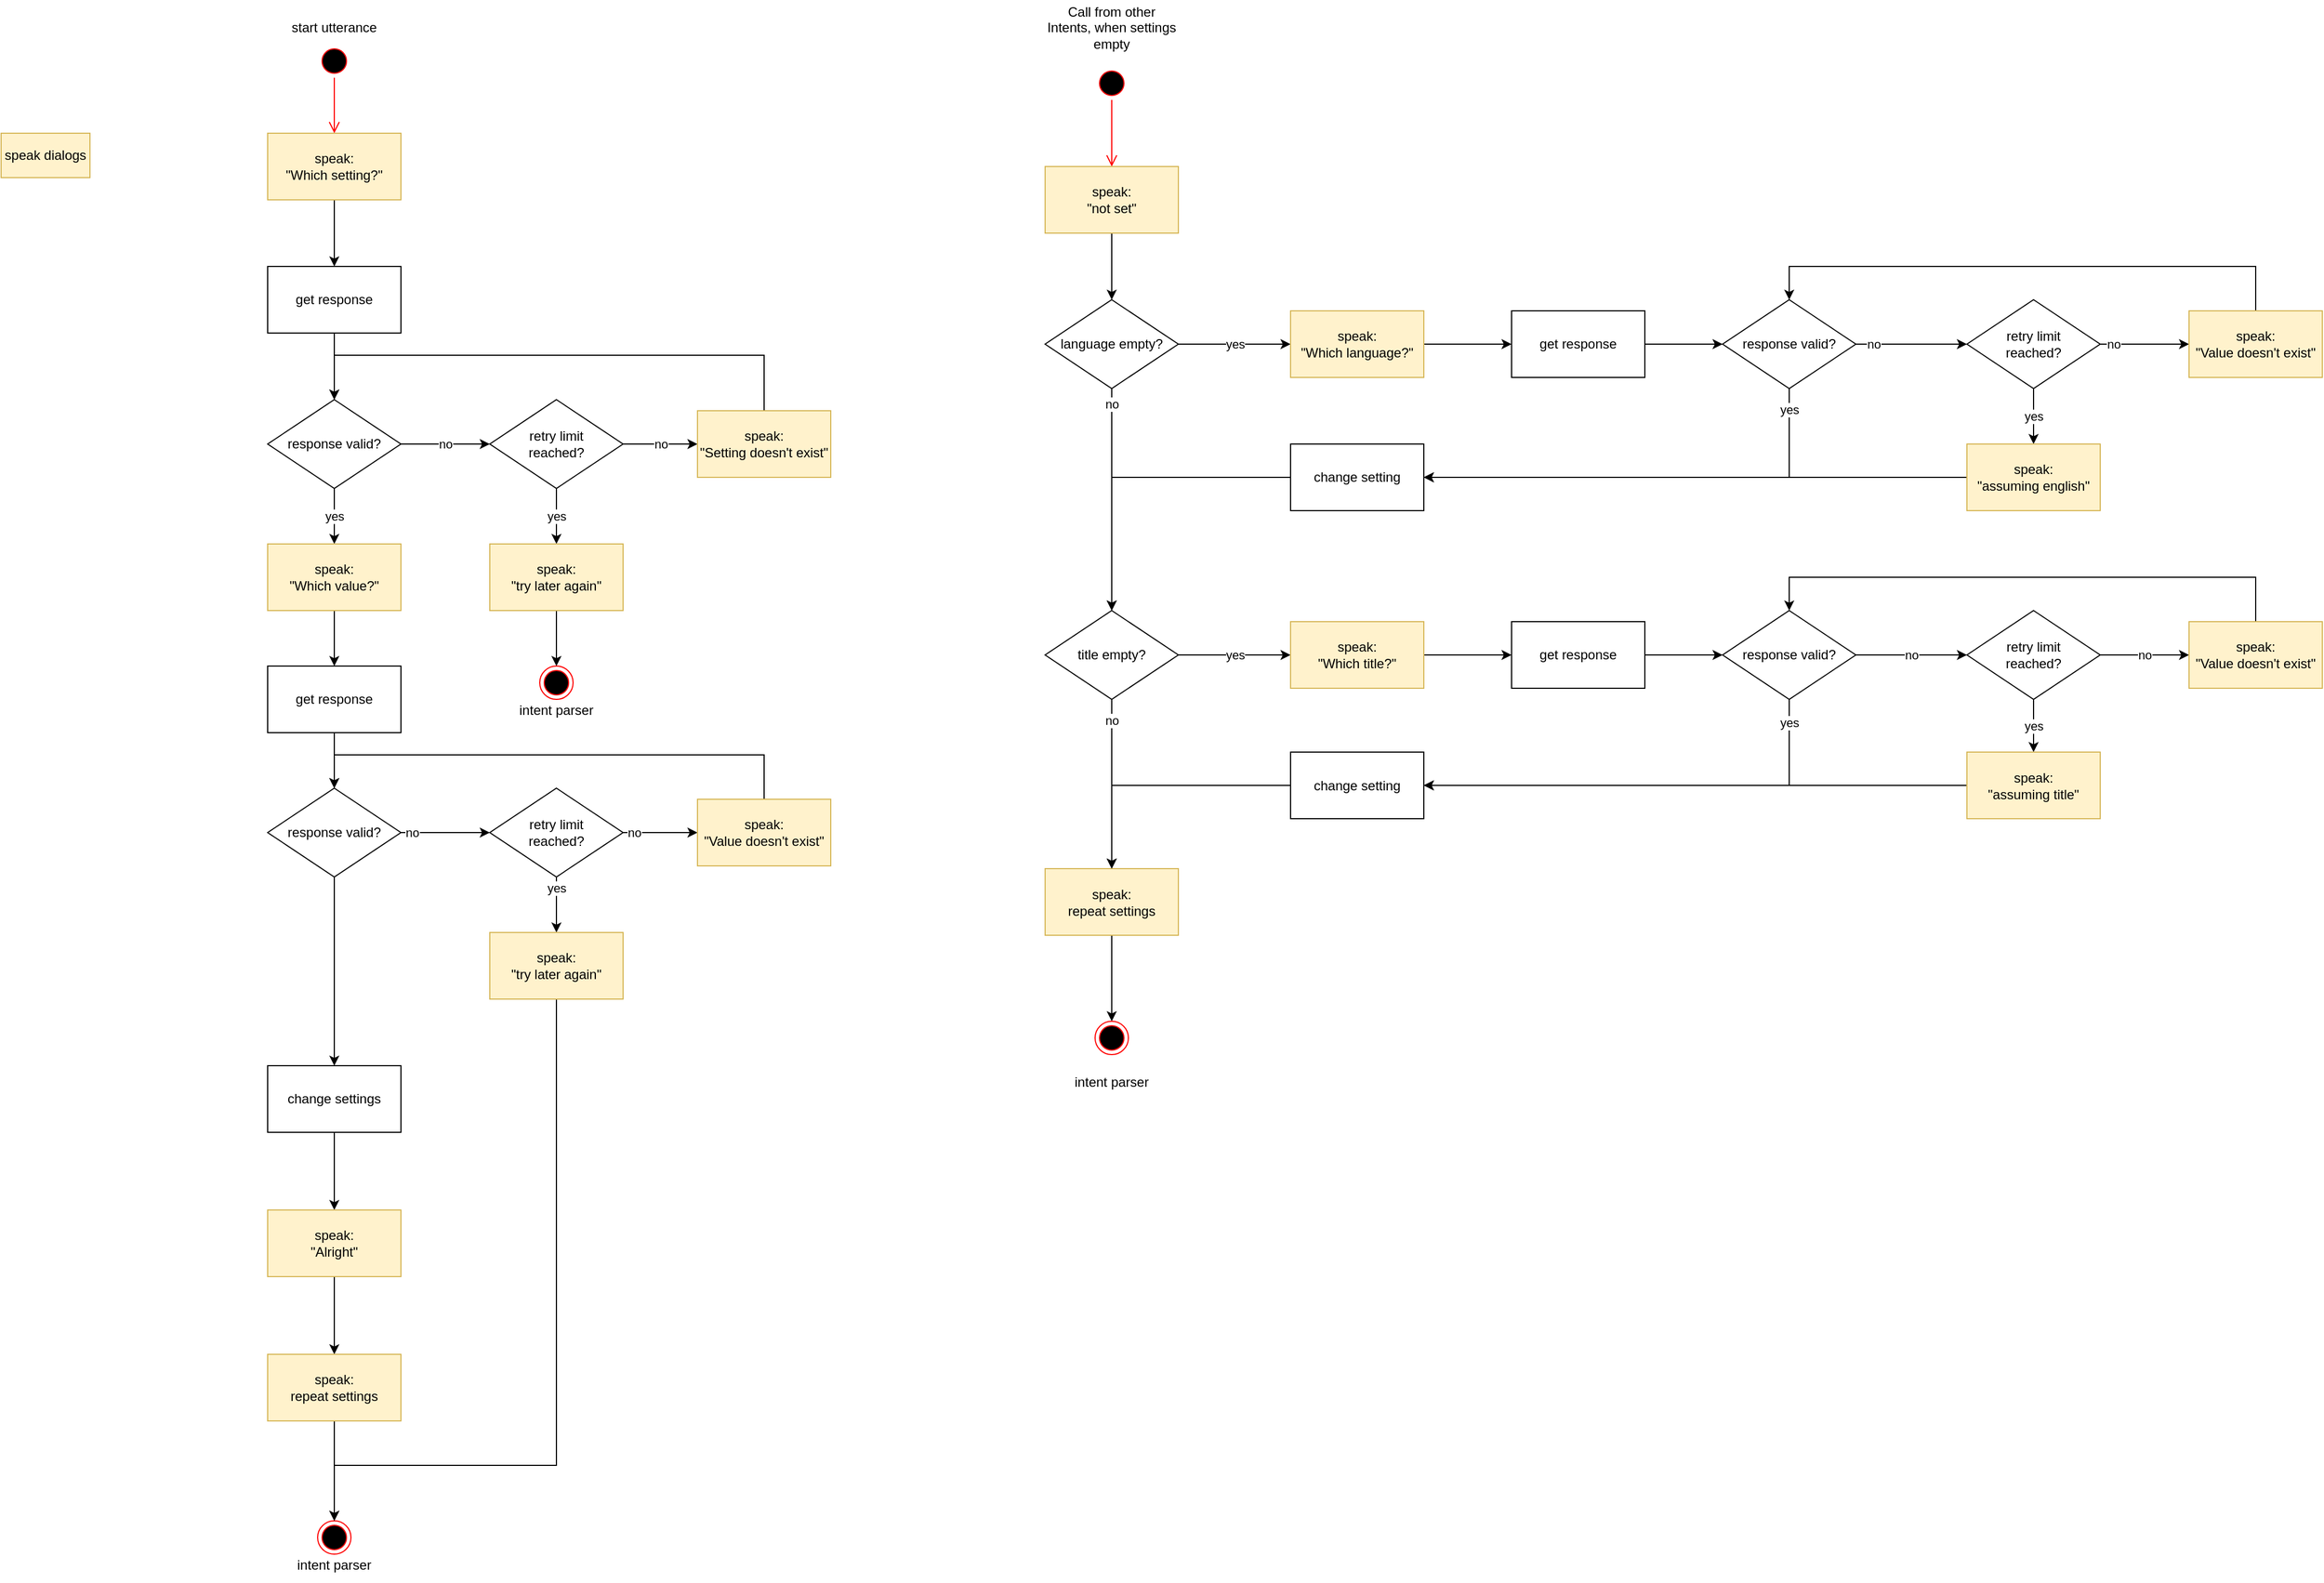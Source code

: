 <mxfile version="15.4.0" type="device"><diagram id="C5RBs43oDa-KdzZeNtuy" name="Page-1"><mxGraphModel dx="1422" dy="1991" grid="1" gridSize="10" guides="1" tooltips="1" connect="1" arrows="1" fold="1" page="1" pageScale="1" pageWidth="827" pageHeight="1169" math="0" shadow="0"><root><mxCell id="WIyWlLk6GJQsqaUBKTNV-0"/><mxCell id="WIyWlLk6GJQsqaUBKTNV-1" parent="WIyWlLk6GJQsqaUBKTNV-0"/><mxCell id="3QQpuneJnvgC7li6lilM-70" value="speak dialogs" style="rounded=0;whiteSpace=wrap;html=1;fillColor=#fff2cc;strokeColor=#d6b656;" parent="WIyWlLk6GJQsqaUBKTNV-1" vertex="1"><mxGeometry x="80" width="80" height="40" as="geometry"/></mxCell><mxCell id="1Pgt1DH3HRJ9_toSjhPw-0" value="" style="ellipse;html=1;shape=startState;fillColor=#000000;strokeColor=#ff0000;" parent="WIyWlLk6GJQsqaUBKTNV-1" vertex="1"><mxGeometry x="365" y="-80" width="30" height="30" as="geometry"/></mxCell><mxCell id="1Pgt1DH3HRJ9_toSjhPw-1" value="" style="edgeStyle=orthogonalEdgeStyle;html=1;verticalAlign=bottom;endArrow=open;endSize=8;strokeColor=#ff0000;rounded=0;entryX=0.5;entryY=0;entryDx=0;entryDy=0;" parent="WIyWlLk6GJQsqaUBKTNV-1" source="1Pgt1DH3HRJ9_toSjhPw-0" target="oGBUWIKl5ij2WDMDeETl-0" edge="1"><mxGeometry relative="1" as="geometry"><mxPoint x="380" as="targetPoint"/></mxGeometry></mxCell><mxCell id="1Pgt1DH3HRJ9_toSjhPw-2" value="start utterance" style="text;html=1;strokeColor=none;fillColor=none;align=center;verticalAlign=middle;whiteSpace=wrap;rounded=0;" parent="WIyWlLk6GJQsqaUBKTNV-1" vertex="1"><mxGeometry x="320" y="-110" width="120" height="30" as="geometry"/></mxCell><mxCell id="1Pgt1DH3HRJ9_toSjhPw-7" value="" style="ellipse;html=1;shape=endState;fillColor=#000000;strokeColor=#ff0000;" parent="WIyWlLk6GJQsqaUBKTNV-1" vertex="1"><mxGeometry x="565" y="480" width="30" height="30" as="geometry"/></mxCell><mxCell id="1Pgt1DH3HRJ9_toSjhPw-8" value="intent parser" style="text;html=1;strokeColor=none;fillColor=none;align=center;verticalAlign=middle;whiteSpace=wrap;rounded=0;" parent="WIyWlLk6GJQsqaUBKTNV-1" vertex="1"><mxGeometry x="520" y="505" width="120" height="30" as="geometry"/></mxCell><mxCell id="oGBUWIKl5ij2WDMDeETl-3" style="edgeStyle=orthogonalEdgeStyle;rounded=0;orthogonalLoop=1;jettySize=auto;html=1;exitX=0.5;exitY=1;exitDx=0;exitDy=0;entryX=0.5;entryY=0;entryDx=0;entryDy=0;startArrow=none;" parent="WIyWlLk6GJQsqaUBKTNV-1" source="kgUWrANQbJ1hd9yN1v8L-0" target="oGBUWIKl5ij2WDMDeETl-2" edge="1"><mxGeometry relative="1" as="geometry"/></mxCell><mxCell id="kgUWrANQbJ1hd9yN1v8L-2" value="" style="edgeStyle=orthogonalEdgeStyle;rounded=0;orthogonalLoop=1;jettySize=auto;html=1;" edge="1" parent="WIyWlLk6GJQsqaUBKTNV-1" source="oGBUWIKl5ij2WDMDeETl-0" target="kgUWrANQbJ1hd9yN1v8L-0"><mxGeometry relative="1" as="geometry"/></mxCell><mxCell id="oGBUWIKl5ij2WDMDeETl-0" value="speak:&lt;br&gt;&quot;Which setting?&quot;" style="rounded=0;whiteSpace=wrap;html=1;fillColor=#fff2cc;strokeColor=#d6b656;" parent="WIyWlLk6GJQsqaUBKTNV-1" vertex="1"><mxGeometry x="320" width="120" height="60" as="geometry"/></mxCell><mxCell id="oGBUWIKl5ij2WDMDeETl-5" value="no" style="edgeStyle=orthogonalEdgeStyle;rounded=0;orthogonalLoop=1;jettySize=auto;html=1;exitX=1;exitY=0.5;exitDx=0;exitDy=0;entryX=0;entryY=0.5;entryDx=0;entryDy=0;" parent="WIyWlLk6GJQsqaUBKTNV-1" source="oGBUWIKl5ij2WDMDeETl-2" target="oGBUWIKl5ij2WDMDeETl-4" edge="1"><mxGeometry relative="1" as="geometry"/></mxCell><mxCell id="oGBUWIKl5ij2WDMDeETl-14" value="yes" style="edgeStyle=orthogonalEdgeStyle;rounded=0;orthogonalLoop=1;jettySize=auto;html=1;" parent="WIyWlLk6GJQsqaUBKTNV-1" source="oGBUWIKl5ij2WDMDeETl-2" target="oGBUWIKl5ij2WDMDeETl-13" edge="1"><mxGeometry relative="1" as="geometry"/></mxCell><mxCell id="oGBUWIKl5ij2WDMDeETl-2" value="response valid?" style="rhombus;whiteSpace=wrap;html=1;" parent="WIyWlLk6GJQsqaUBKTNV-1" vertex="1"><mxGeometry x="320" y="240" width="120" height="80" as="geometry"/></mxCell><mxCell id="oGBUWIKl5ij2WDMDeETl-7" value="no" style="edgeStyle=orthogonalEdgeStyle;rounded=0;orthogonalLoop=1;jettySize=auto;html=1;" parent="WIyWlLk6GJQsqaUBKTNV-1" source="oGBUWIKl5ij2WDMDeETl-4" target="oGBUWIKl5ij2WDMDeETl-6" edge="1"><mxGeometry relative="1" as="geometry"/></mxCell><mxCell id="oGBUWIKl5ij2WDMDeETl-10" value="yes" style="edgeStyle=orthogonalEdgeStyle;rounded=0;orthogonalLoop=1;jettySize=auto;html=1;" parent="WIyWlLk6GJQsqaUBKTNV-1" source="oGBUWIKl5ij2WDMDeETl-4" target="oGBUWIKl5ij2WDMDeETl-9" edge="1"><mxGeometry relative="1" as="geometry"/></mxCell><mxCell id="oGBUWIKl5ij2WDMDeETl-4" value="retry limit &lt;br&gt;reached?" style="rhombus;whiteSpace=wrap;html=1;" parent="WIyWlLk6GJQsqaUBKTNV-1" vertex="1"><mxGeometry x="520" y="240" width="120" height="80" as="geometry"/></mxCell><mxCell id="oGBUWIKl5ij2WDMDeETl-8" style="edgeStyle=orthogonalEdgeStyle;rounded=0;orthogonalLoop=1;jettySize=auto;html=1;exitX=0.5;exitY=0;exitDx=0;exitDy=0;entryX=0.5;entryY=0;entryDx=0;entryDy=0;" parent="WIyWlLk6GJQsqaUBKTNV-1" source="oGBUWIKl5ij2WDMDeETl-6" target="oGBUWIKl5ij2WDMDeETl-2" edge="1"><mxGeometry relative="1" as="geometry"><Array as="points"><mxPoint x="767" y="200"/><mxPoint x="380" y="200"/></Array></mxGeometry></mxCell><mxCell id="oGBUWIKl5ij2WDMDeETl-6" value="speak:&lt;br&gt;&quot;Setting doesn't exist&quot;" style="rounded=0;whiteSpace=wrap;html=1;fillColor=#fff2cc;strokeColor=#d6b656;" parent="WIyWlLk6GJQsqaUBKTNV-1" vertex="1"><mxGeometry x="707" y="250" width="120" height="60" as="geometry"/></mxCell><mxCell id="oGBUWIKl5ij2WDMDeETl-12" style="edgeStyle=orthogonalEdgeStyle;rounded=0;orthogonalLoop=1;jettySize=auto;html=1;exitX=0.5;exitY=1;exitDx=0;exitDy=0;entryX=0.5;entryY=0;entryDx=0;entryDy=0;" parent="WIyWlLk6GJQsqaUBKTNV-1" source="oGBUWIKl5ij2WDMDeETl-9" target="1Pgt1DH3HRJ9_toSjhPw-7" edge="1"><mxGeometry relative="1" as="geometry"><mxPoint x="498" y="495" as="sourcePoint"/></mxGeometry></mxCell><mxCell id="oGBUWIKl5ij2WDMDeETl-9" value="speak:&lt;br&gt;&quot;try later again&quot;" style="rounded=0;whiteSpace=wrap;html=1;fillColor=#fff2cc;strokeColor=#d6b656;" parent="WIyWlLk6GJQsqaUBKTNV-1" vertex="1"><mxGeometry x="520" y="370" width="120" height="60" as="geometry"/></mxCell><mxCell id="kgUWrANQbJ1hd9yN1v8L-4" value="" style="edgeStyle=orthogonalEdgeStyle;rounded=0;orthogonalLoop=1;jettySize=auto;html=1;" edge="1" parent="WIyWlLk6GJQsqaUBKTNV-1" source="oGBUWIKl5ij2WDMDeETl-13" target="kgUWrANQbJ1hd9yN1v8L-3"><mxGeometry relative="1" as="geometry"/></mxCell><mxCell id="oGBUWIKl5ij2WDMDeETl-13" value="speak:&lt;br&gt;&quot;Which value?&quot;" style="rounded=0;whiteSpace=wrap;html=1;fillColor=#fff2cc;strokeColor=#d6b656;" parent="WIyWlLk6GJQsqaUBKTNV-1" vertex="1"><mxGeometry x="320" y="370" width="120" height="60" as="geometry"/></mxCell><mxCell id="oGBUWIKl5ij2WDMDeETl-25" value="no" style="edgeStyle=orthogonalEdgeStyle;rounded=0;orthogonalLoop=1;jettySize=auto;html=1;" parent="WIyWlLk6GJQsqaUBKTNV-1" source="oGBUWIKl5ij2WDMDeETl-15" target="oGBUWIKl5ij2WDMDeETl-21" edge="1"><mxGeometry x="-0.75" relative="1" as="geometry"><mxPoint as="offset"/></mxGeometry></mxCell><mxCell id="oGBUWIKl5ij2WDMDeETl-28" style="edgeStyle=orthogonalEdgeStyle;rounded=0;orthogonalLoop=1;jettySize=auto;html=1;exitX=0.5;exitY=1;exitDx=0;exitDy=0;entryX=0.5;entryY=0;entryDx=0;entryDy=0;" parent="WIyWlLk6GJQsqaUBKTNV-1" source="oGBUWIKl5ij2WDMDeETl-15" target="oGBUWIKl5ij2WDMDeETl-27" edge="1"><mxGeometry relative="1" as="geometry"/></mxCell><mxCell id="oGBUWIKl5ij2WDMDeETl-15" value="response valid?" style="rhombus;whiteSpace=wrap;html=1;" parent="WIyWlLk6GJQsqaUBKTNV-1" vertex="1"><mxGeometry x="320" y="590" width="120" height="80" as="geometry"/></mxCell><mxCell id="oGBUWIKl5ij2WDMDeETl-17" value="" style="ellipse;html=1;shape=endState;fillColor=#000000;strokeColor=#ff0000;" parent="WIyWlLk6GJQsqaUBKTNV-1" vertex="1"><mxGeometry x="365" y="1250" width="30" height="30" as="geometry"/></mxCell><mxCell id="oGBUWIKl5ij2WDMDeETl-18" value="intent parser" style="text;html=1;strokeColor=none;fillColor=none;align=center;verticalAlign=middle;whiteSpace=wrap;rounded=0;" parent="WIyWlLk6GJQsqaUBKTNV-1" vertex="1"><mxGeometry x="320" y="1275" width="120" height="30" as="geometry"/></mxCell><mxCell id="oGBUWIKl5ij2WDMDeETl-19" value="no" style="edgeStyle=orthogonalEdgeStyle;rounded=0;orthogonalLoop=1;jettySize=auto;html=1;" parent="WIyWlLk6GJQsqaUBKTNV-1" source="oGBUWIKl5ij2WDMDeETl-21" target="oGBUWIKl5ij2WDMDeETl-22" edge="1"><mxGeometry x="-0.702" relative="1" as="geometry"><mxPoint as="offset"/></mxGeometry></mxCell><mxCell id="oGBUWIKl5ij2WDMDeETl-20" value="yes" style="edgeStyle=orthogonalEdgeStyle;rounded=0;orthogonalLoop=1;jettySize=auto;html=1;" parent="WIyWlLk6GJQsqaUBKTNV-1" source="oGBUWIKl5ij2WDMDeETl-21" target="oGBUWIKl5ij2WDMDeETl-24" edge="1"><mxGeometry x="-0.6" relative="1" as="geometry"><mxPoint as="offset"/></mxGeometry></mxCell><mxCell id="oGBUWIKl5ij2WDMDeETl-21" value="retry limit &lt;br&gt;reached?" style="rhombus;whiteSpace=wrap;html=1;" parent="WIyWlLk6GJQsqaUBKTNV-1" vertex="1"><mxGeometry x="520" y="590" width="120" height="80" as="geometry"/></mxCell><mxCell id="oGBUWIKl5ij2WDMDeETl-26" style="edgeStyle=orthogonalEdgeStyle;rounded=0;orthogonalLoop=1;jettySize=auto;html=1;exitX=0.5;exitY=0;exitDx=0;exitDy=0;entryX=0.5;entryY=0;entryDx=0;entryDy=0;" parent="WIyWlLk6GJQsqaUBKTNV-1" source="oGBUWIKl5ij2WDMDeETl-22" target="oGBUWIKl5ij2WDMDeETl-15" edge="1"><mxGeometry relative="1" as="geometry"><Array as="points"><mxPoint x="767" y="560"/><mxPoint x="380" y="560"/></Array></mxGeometry></mxCell><mxCell id="oGBUWIKl5ij2WDMDeETl-22" value="speak:&lt;br&gt;&quot;Value doesn't exist&quot;" style="rounded=0;whiteSpace=wrap;html=1;fillColor=#fff2cc;strokeColor=#d6b656;" parent="WIyWlLk6GJQsqaUBKTNV-1" vertex="1"><mxGeometry x="707" y="600" width="120" height="60" as="geometry"/></mxCell><mxCell id="oGBUWIKl5ij2WDMDeETl-23" style="edgeStyle=orthogonalEdgeStyle;rounded=0;orthogonalLoop=1;jettySize=auto;html=1;exitX=0.5;exitY=1;exitDx=0;exitDy=0;entryX=0.5;entryY=0;entryDx=0;entryDy=0;" parent="WIyWlLk6GJQsqaUBKTNV-1" source="oGBUWIKl5ij2WDMDeETl-24" target="oGBUWIKl5ij2WDMDeETl-17" edge="1"><mxGeometry relative="1" as="geometry"><Array as="points"><mxPoint x="580" y="1200"/><mxPoint x="380" y="1200"/></Array></mxGeometry></mxCell><mxCell id="oGBUWIKl5ij2WDMDeETl-24" value="speak:&lt;br&gt;&quot;try later again&quot;" style="rounded=0;whiteSpace=wrap;html=1;fillColor=#fff2cc;strokeColor=#d6b656;" parent="WIyWlLk6GJQsqaUBKTNV-1" vertex="1"><mxGeometry x="520" y="720" width="120" height="60" as="geometry"/></mxCell><mxCell id="oGBUWIKl5ij2WDMDeETl-31" value="" style="edgeStyle=orthogonalEdgeStyle;rounded=0;orthogonalLoop=1;jettySize=auto;html=1;" parent="WIyWlLk6GJQsqaUBKTNV-1" source="oGBUWIKl5ij2WDMDeETl-27" target="oGBUWIKl5ij2WDMDeETl-29" edge="1"><mxGeometry relative="1" as="geometry"/></mxCell><mxCell id="oGBUWIKl5ij2WDMDeETl-27" value="change settings" style="rounded=0;whiteSpace=wrap;html=1;" parent="WIyWlLk6GJQsqaUBKTNV-1" vertex="1"><mxGeometry x="320" y="840" width="120" height="60" as="geometry"/></mxCell><mxCell id="oGBUWIKl5ij2WDMDeETl-33" style="edgeStyle=orthogonalEdgeStyle;rounded=0;orthogonalLoop=1;jettySize=auto;html=1;exitX=0.5;exitY=1;exitDx=0;exitDy=0;entryX=0.5;entryY=0;entryDx=0;entryDy=0;" parent="WIyWlLk6GJQsqaUBKTNV-1" source="oGBUWIKl5ij2WDMDeETl-29" target="oGBUWIKl5ij2WDMDeETl-32" edge="1"><mxGeometry relative="1" as="geometry"/></mxCell><mxCell id="oGBUWIKl5ij2WDMDeETl-29" value="speak:&lt;br&gt;&quot;Alright&quot;" style="rounded=0;whiteSpace=wrap;html=1;fillColor=#fff2cc;strokeColor=#d6b656;" parent="WIyWlLk6GJQsqaUBKTNV-1" vertex="1"><mxGeometry x="320" y="970" width="120" height="60" as="geometry"/></mxCell><mxCell id="Q89RNK5-f91nbeF9rVxa-5" style="edgeStyle=orthogonalEdgeStyle;rounded=0;orthogonalLoop=1;jettySize=auto;html=1;exitX=0.5;exitY=1;exitDx=0;exitDy=0;" parent="WIyWlLk6GJQsqaUBKTNV-1" source="oGBUWIKl5ij2WDMDeETl-32" edge="1"><mxGeometry relative="1" as="geometry"><mxPoint x="380" y="1250" as="targetPoint"/></mxGeometry></mxCell><mxCell id="oGBUWIKl5ij2WDMDeETl-32" value="speak:&lt;br&gt;repeat settings" style="rounded=0;whiteSpace=wrap;html=1;fillColor=#fff2cc;strokeColor=#d6b656;" parent="WIyWlLk6GJQsqaUBKTNV-1" vertex="1"><mxGeometry x="320" y="1100" width="120" height="60" as="geometry"/></mxCell><mxCell id="oGBUWIKl5ij2WDMDeETl-38" value="" style="ellipse;html=1;shape=startState;fillColor=#000000;strokeColor=#ff0000;" parent="WIyWlLk6GJQsqaUBKTNV-1" vertex="1"><mxGeometry x="1065" y="-60" width="30" height="30" as="geometry"/></mxCell><mxCell id="oGBUWIKl5ij2WDMDeETl-39" value="" style="edgeStyle=orthogonalEdgeStyle;html=1;verticalAlign=bottom;endArrow=open;endSize=8;strokeColor=#ff0000;rounded=0;" parent="WIyWlLk6GJQsqaUBKTNV-1" source="oGBUWIKl5ij2WDMDeETl-38" edge="1"><mxGeometry relative="1" as="geometry"><mxPoint x="1080" y="30" as="targetPoint"/></mxGeometry></mxCell><mxCell id="oGBUWIKl5ij2WDMDeETl-42" value="" style="edgeStyle=orthogonalEdgeStyle;rounded=0;orthogonalLoop=1;jettySize=auto;html=1;" parent="WIyWlLk6GJQsqaUBKTNV-1" source="oGBUWIKl5ij2WDMDeETl-40" target="oGBUWIKl5ij2WDMDeETl-41" edge="1"><mxGeometry relative="1" as="geometry"/></mxCell><mxCell id="oGBUWIKl5ij2WDMDeETl-40" value="speak:&lt;br&gt;&quot;not set&quot;" style="rounded=0;whiteSpace=wrap;html=1;fillColor=#fff2cc;strokeColor=#d6b656;" parent="WIyWlLk6GJQsqaUBKTNV-1" vertex="1"><mxGeometry x="1020" y="30" width="120" height="60" as="geometry"/></mxCell><mxCell id="oGBUWIKl5ij2WDMDeETl-44" value="no" style="edgeStyle=orthogonalEdgeStyle;rounded=0;orthogonalLoop=1;jettySize=auto;html=1;" parent="WIyWlLk6GJQsqaUBKTNV-1" source="oGBUWIKl5ij2WDMDeETl-41" target="oGBUWIKl5ij2WDMDeETl-43" edge="1"><mxGeometry x="-0.867" relative="1" as="geometry"><mxPoint as="offset"/></mxGeometry></mxCell><mxCell id="oGBUWIKl5ij2WDMDeETl-46" value="yes" style="edgeStyle=orthogonalEdgeStyle;rounded=0;orthogonalLoop=1;jettySize=auto;html=1;" parent="WIyWlLk6GJQsqaUBKTNV-1" source="oGBUWIKl5ij2WDMDeETl-41" target="oGBUWIKl5ij2WDMDeETl-45" edge="1"><mxGeometry relative="1" as="geometry"/></mxCell><mxCell id="oGBUWIKl5ij2WDMDeETl-41" value="language empty?" style="rhombus;whiteSpace=wrap;html=1;" parent="WIyWlLk6GJQsqaUBKTNV-1" vertex="1"><mxGeometry x="1020" y="150" width="120" height="80" as="geometry"/></mxCell><mxCell id="oGBUWIKl5ij2WDMDeETl-70" value="yes" style="edgeStyle=orthogonalEdgeStyle;rounded=0;orthogonalLoop=1;jettySize=auto;html=1;" parent="WIyWlLk6GJQsqaUBKTNV-1" source="oGBUWIKl5ij2WDMDeETl-43" target="oGBUWIKl5ij2WDMDeETl-61" edge="1"><mxGeometry relative="1" as="geometry"/></mxCell><mxCell id="oGBUWIKl5ij2WDMDeETl-72" value="no" style="edgeStyle=orthogonalEdgeStyle;rounded=0;orthogonalLoop=1;jettySize=auto;html=1;exitX=0.5;exitY=1;exitDx=0;exitDy=0;entryX=0.5;entryY=0;entryDx=0;entryDy=0;" parent="WIyWlLk6GJQsqaUBKTNV-1" source="oGBUWIKl5ij2WDMDeETl-43" target="oGBUWIKl5ij2WDMDeETl-71" edge="1"><mxGeometry x="-0.767" relative="1" as="geometry"><mxPoint y="1" as="offset"/></mxGeometry></mxCell><mxCell id="oGBUWIKl5ij2WDMDeETl-43" value="title empty?" style="rhombus;whiteSpace=wrap;html=1;" parent="WIyWlLk6GJQsqaUBKTNV-1" vertex="1"><mxGeometry x="1020" y="430" width="120" height="80" as="geometry"/></mxCell><mxCell id="kgUWrANQbJ1hd9yN1v8L-10" value="" style="edgeStyle=orthogonalEdgeStyle;rounded=0;orthogonalLoop=1;jettySize=auto;html=1;" edge="1" parent="WIyWlLk6GJQsqaUBKTNV-1" source="oGBUWIKl5ij2WDMDeETl-45" target="kgUWrANQbJ1hd9yN1v8L-6"><mxGeometry relative="1" as="geometry"/></mxCell><mxCell id="oGBUWIKl5ij2WDMDeETl-45" value="speak:&lt;br&gt;&quot;Which language?&quot;" style="rounded=0;whiteSpace=wrap;html=1;fillColor=#fff2cc;strokeColor=#d6b656;" parent="WIyWlLk6GJQsqaUBKTNV-1" vertex="1"><mxGeometry x="1241" y="160" width="120" height="60" as="geometry"/></mxCell><mxCell id="oGBUWIKl5ij2WDMDeETl-47" value="no" style="edgeStyle=orthogonalEdgeStyle;rounded=0;orthogonalLoop=1;jettySize=auto;html=1;" parent="WIyWlLk6GJQsqaUBKTNV-1" source="oGBUWIKl5ij2WDMDeETl-49" target="oGBUWIKl5ij2WDMDeETl-54" edge="1"><mxGeometry x="-0.684" relative="1" as="geometry"><mxPoint as="offset"/></mxGeometry></mxCell><mxCell id="oGBUWIKl5ij2WDMDeETl-48" value="yes" style="edgeStyle=orthogonalEdgeStyle;rounded=0;orthogonalLoop=1;jettySize=auto;html=1;exitX=0.5;exitY=1;exitDx=0;exitDy=0;entryX=1;entryY=0.5;entryDx=0;entryDy=0;" parent="WIyWlLk6GJQsqaUBKTNV-1" source="oGBUWIKl5ij2WDMDeETl-49" target="oGBUWIKl5ij2WDMDeETl-73" edge="1"><mxGeometry x="-0.91" relative="1" as="geometry"><mxPoint x="1485" y="390" as="targetPoint"/><mxPoint as="offset"/></mxGeometry></mxCell><mxCell id="oGBUWIKl5ij2WDMDeETl-49" value="response valid?" style="rhombus;whiteSpace=wrap;html=1;" parent="WIyWlLk6GJQsqaUBKTNV-1" vertex="1"><mxGeometry x="1630" y="150" width="120" height="80" as="geometry"/></mxCell><mxCell id="oGBUWIKl5ij2WDMDeETl-52" value="no" style="edgeStyle=orthogonalEdgeStyle;rounded=0;orthogonalLoop=1;jettySize=auto;html=1;" parent="WIyWlLk6GJQsqaUBKTNV-1" source="oGBUWIKl5ij2WDMDeETl-54" target="oGBUWIKl5ij2WDMDeETl-56" edge="1"><mxGeometry x="-0.702" relative="1" as="geometry"><mxPoint as="offset"/></mxGeometry></mxCell><mxCell id="oGBUWIKl5ij2WDMDeETl-53" value="yes" style="edgeStyle=orthogonalEdgeStyle;rounded=0;orthogonalLoop=1;jettySize=auto;html=1;" parent="WIyWlLk6GJQsqaUBKTNV-1" source="oGBUWIKl5ij2WDMDeETl-54" target="oGBUWIKl5ij2WDMDeETl-58" edge="1"><mxGeometry relative="1" as="geometry"/></mxCell><mxCell id="oGBUWIKl5ij2WDMDeETl-54" value="retry limit &lt;br&gt;reached?" style="rhombus;whiteSpace=wrap;html=1;" parent="WIyWlLk6GJQsqaUBKTNV-1" vertex="1"><mxGeometry x="1850" y="150" width="120" height="80" as="geometry"/></mxCell><mxCell id="oGBUWIKl5ij2WDMDeETl-55" style="edgeStyle=orthogonalEdgeStyle;rounded=0;orthogonalLoop=1;jettySize=auto;html=1;exitX=0.5;exitY=0;exitDx=0;exitDy=0;entryX=0.5;entryY=0;entryDx=0;entryDy=0;" parent="WIyWlLk6GJQsqaUBKTNV-1" source="oGBUWIKl5ij2WDMDeETl-56" target="oGBUWIKl5ij2WDMDeETl-49" edge="1"><mxGeometry relative="1" as="geometry"><Array as="points"><mxPoint x="2082" y="120"/><mxPoint x="1695" y="120"/></Array></mxGeometry></mxCell><mxCell id="oGBUWIKl5ij2WDMDeETl-56" value="speak:&lt;br&gt;&quot;Value doesn't exist&quot;" style="rounded=0;whiteSpace=wrap;html=1;fillColor=#fff2cc;strokeColor=#d6b656;" parent="WIyWlLk6GJQsqaUBKTNV-1" vertex="1"><mxGeometry x="2050" y="160" width="120" height="60" as="geometry"/></mxCell><mxCell id="Q89RNK5-f91nbeF9rVxa-1" style="edgeStyle=orthogonalEdgeStyle;rounded=0;orthogonalLoop=1;jettySize=auto;html=1;exitX=0;exitY=0.5;exitDx=0;exitDy=0;entryX=1;entryY=0.5;entryDx=0;entryDy=0;" parent="WIyWlLk6GJQsqaUBKTNV-1" source="oGBUWIKl5ij2WDMDeETl-58" target="oGBUWIKl5ij2WDMDeETl-73" edge="1"><mxGeometry relative="1" as="geometry"/></mxCell><mxCell id="oGBUWIKl5ij2WDMDeETl-58" value="speak:&lt;br&gt;&quot;assuming english&quot;" style="rounded=0;whiteSpace=wrap;html=1;fillColor=#fff2cc;strokeColor=#d6b656;" parent="WIyWlLk6GJQsqaUBKTNV-1" vertex="1"><mxGeometry x="1850" y="280" width="120" height="60" as="geometry"/></mxCell><mxCell id="kgUWrANQbJ1hd9yN1v8L-8" value="" style="edgeStyle=orthogonalEdgeStyle;rounded=0;orthogonalLoop=1;jettySize=auto;html=1;" edge="1" parent="WIyWlLk6GJQsqaUBKTNV-1" source="oGBUWIKl5ij2WDMDeETl-61" target="kgUWrANQbJ1hd9yN1v8L-7"><mxGeometry relative="1" as="geometry"/></mxCell><mxCell id="oGBUWIKl5ij2WDMDeETl-61" value="speak:&lt;br&gt;&quot;Which title?&quot;" style="rounded=0;whiteSpace=wrap;html=1;fillColor=#fff2cc;strokeColor=#d6b656;" parent="WIyWlLk6GJQsqaUBKTNV-1" vertex="1"><mxGeometry x="1241" y="440" width="120" height="60" as="geometry"/></mxCell><mxCell id="oGBUWIKl5ij2WDMDeETl-62" value="no" style="edgeStyle=orthogonalEdgeStyle;rounded=0;orthogonalLoop=1;jettySize=auto;html=1;" parent="WIyWlLk6GJQsqaUBKTNV-1" source="oGBUWIKl5ij2WDMDeETl-63" target="oGBUWIKl5ij2WDMDeETl-66" edge="1"><mxGeometry relative="1" as="geometry"/></mxCell><mxCell id="oGBUWIKl5ij2WDMDeETl-76" value="yes" style="edgeStyle=orthogonalEdgeStyle;rounded=0;orthogonalLoop=1;jettySize=auto;html=1;exitX=0.5;exitY=1;exitDx=0;exitDy=0;entryX=1;entryY=0.5;entryDx=0;entryDy=0;" parent="WIyWlLk6GJQsqaUBKTNV-1" source="oGBUWIKl5ij2WDMDeETl-63" target="oGBUWIKl5ij2WDMDeETl-75" edge="1"><mxGeometry x="-0.899" relative="1" as="geometry"><mxPoint as="offset"/></mxGeometry></mxCell><mxCell id="oGBUWIKl5ij2WDMDeETl-63" value="response valid?" style="rhombus;whiteSpace=wrap;html=1;" parent="WIyWlLk6GJQsqaUBKTNV-1" vertex="1"><mxGeometry x="1630" y="430" width="120" height="80" as="geometry"/></mxCell><mxCell id="oGBUWIKl5ij2WDMDeETl-64" value="no" style="edgeStyle=orthogonalEdgeStyle;rounded=0;orthogonalLoop=1;jettySize=auto;html=1;" parent="WIyWlLk6GJQsqaUBKTNV-1" source="oGBUWIKl5ij2WDMDeETl-66" target="oGBUWIKl5ij2WDMDeETl-68" edge="1"><mxGeometry relative="1" as="geometry"/></mxCell><mxCell id="oGBUWIKl5ij2WDMDeETl-65" value="yes" style="edgeStyle=orthogonalEdgeStyle;rounded=0;orthogonalLoop=1;jettySize=auto;html=1;" parent="WIyWlLk6GJQsqaUBKTNV-1" source="oGBUWIKl5ij2WDMDeETl-66" target="oGBUWIKl5ij2WDMDeETl-69" edge="1"><mxGeometry relative="1" as="geometry"/></mxCell><mxCell id="oGBUWIKl5ij2WDMDeETl-66" value="retry limit &lt;br&gt;reached?" style="rhombus;whiteSpace=wrap;html=1;" parent="WIyWlLk6GJQsqaUBKTNV-1" vertex="1"><mxGeometry x="1850" y="430" width="120" height="80" as="geometry"/></mxCell><mxCell id="oGBUWIKl5ij2WDMDeETl-67" style="edgeStyle=orthogonalEdgeStyle;rounded=0;orthogonalLoop=1;jettySize=auto;html=1;exitX=0.5;exitY=0;exitDx=0;exitDy=0;entryX=0.5;entryY=0;entryDx=0;entryDy=0;" parent="WIyWlLk6GJQsqaUBKTNV-1" source="oGBUWIKl5ij2WDMDeETl-68" target="oGBUWIKl5ij2WDMDeETl-63" edge="1"><mxGeometry relative="1" as="geometry"><Array as="points"><mxPoint x="2110" y="400"/><mxPoint x="1690" y="400"/></Array></mxGeometry></mxCell><mxCell id="oGBUWIKl5ij2WDMDeETl-68" value="speak:&lt;br&gt;&quot;Value doesn't exist&quot;" style="rounded=0;whiteSpace=wrap;html=1;fillColor=#fff2cc;strokeColor=#d6b656;" parent="WIyWlLk6GJQsqaUBKTNV-1" vertex="1"><mxGeometry x="2050" y="440" width="120" height="60" as="geometry"/></mxCell><mxCell id="Q89RNK5-f91nbeF9rVxa-2" style="edgeStyle=orthogonalEdgeStyle;rounded=0;orthogonalLoop=1;jettySize=auto;html=1;exitX=0;exitY=0.5;exitDx=0;exitDy=0;entryX=1;entryY=0.5;entryDx=0;entryDy=0;" parent="WIyWlLk6GJQsqaUBKTNV-1" source="oGBUWIKl5ij2WDMDeETl-69" target="oGBUWIKl5ij2WDMDeETl-75" edge="1"><mxGeometry relative="1" as="geometry"/></mxCell><mxCell id="oGBUWIKl5ij2WDMDeETl-69" value="speak:&lt;br&gt;&quot;assuming title&quot;" style="rounded=0;whiteSpace=wrap;html=1;fillColor=#fff2cc;strokeColor=#d6b656;" parent="WIyWlLk6GJQsqaUBKTNV-1" vertex="1"><mxGeometry x="1850" y="557.5" width="120" height="60" as="geometry"/></mxCell><mxCell id="Q89RNK5-f91nbeF9rVxa-6" style="edgeStyle=orthogonalEdgeStyle;rounded=0;orthogonalLoop=1;jettySize=auto;html=1;exitX=0.5;exitY=1;exitDx=0;exitDy=0;entryX=0.5;entryY=0;entryDx=0;entryDy=0;" parent="WIyWlLk6GJQsqaUBKTNV-1" source="oGBUWIKl5ij2WDMDeETl-71" target="Q89RNK5-f91nbeF9rVxa-3" edge="1"><mxGeometry relative="1" as="geometry"/></mxCell><mxCell id="oGBUWIKl5ij2WDMDeETl-71" value="speak:&lt;br&gt;repeat settings" style="rounded=0;whiteSpace=wrap;html=1;fillColor=#fff2cc;strokeColor=#d6b656;" parent="WIyWlLk6GJQsqaUBKTNV-1" vertex="1"><mxGeometry x="1020" y="662.5" width="120" height="60" as="geometry"/></mxCell><mxCell id="oGBUWIKl5ij2WDMDeETl-74" style="edgeStyle=orthogonalEdgeStyle;rounded=0;orthogonalLoop=1;jettySize=auto;html=1;exitX=0;exitY=0.5;exitDx=0;exitDy=0;entryX=0.5;entryY=0;entryDx=0;entryDy=0;" parent="WIyWlLk6GJQsqaUBKTNV-1" source="oGBUWIKl5ij2WDMDeETl-73" target="oGBUWIKl5ij2WDMDeETl-43" edge="1"><mxGeometry relative="1" as="geometry"><mxPoint x="1080" y="380" as="targetPoint"/><Array as="points"><mxPoint x="1080" y="310"/></Array></mxGeometry></mxCell><mxCell id="oGBUWIKl5ij2WDMDeETl-73" value="change setting" style="rounded=0;whiteSpace=wrap;html=1;" parent="WIyWlLk6GJQsqaUBKTNV-1" vertex="1"><mxGeometry x="1241" y="280" width="120" height="60" as="geometry"/></mxCell><mxCell id="oGBUWIKl5ij2WDMDeETl-77" style="edgeStyle=orthogonalEdgeStyle;rounded=0;orthogonalLoop=1;jettySize=auto;html=1;exitX=0;exitY=0.5;exitDx=0;exitDy=0;entryX=0.5;entryY=0;entryDx=0;entryDy=0;" parent="WIyWlLk6GJQsqaUBKTNV-1" source="oGBUWIKl5ij2WDMDeETl-75" target="oGBUWIKl5ij2WDMDeETl-71" edge="1"><mxGeometry relative="1" as="geometry"/></mxCell><mxCell id="oGBUWIKl5ij2WDMDeETl-75" value="change setting" style="rounded=0;whiteSpace=wrap;html=1;" parent="WIyWlLk6GJQsqaUBKTNV-1" vertex="1"><mxGeometry x="1241" y="557.5" width="120" height="60" as="geometry"/></mxCell><mxCell id="Q89RNK5-f91nbeF9rVxa-0" value="Call from other Intents, when settings empty" style="text;html=1;strokeColor=none;fillColor=none;align=center;verticalAlign=middle;whiteSpace=wrap;rounded=0;" parent="WIyWlLk6GJQsqaUBKTNV-1" vertex="1"><mxGeometry x="1020" y="-120" width="120" height="50" as="geometry"/></mxCell><mxCell id="Q89RNK5-f91nbeF9rVxa-3" value="" style="ellipse;html=1;shape=endState;fillColor=#000000;strokeColor=#ff0000;" parent="WIyWlLk6GJQsqaUBKTNV-1" vertex="1"><mxGeometry x="1065" y="800" width="30" height="30" as="geometry"/></mxCell><mxCell id="Q89RNK5-f91nbeF9rVxa-4" value="intent parser" style="text;html=1;strokeColor=none;fillColor=none;align=center;verticalAlign=middle;whiteSpace=wrap;rounded=0;" parent="WIyWlLk6GJQsqaUBKTNV-1" vertex="1"><mxGeometry x="1020" y="840" width="120" height="30" as="geometry"/></mxCell><mxCell id="kgUWrANQbJ1hd9yN1v8L-0" value="get response" style="rounded=0;whiteSpace=wrap;html=1;" vertex="1" parent="WIyWlLk6GJQsqaUBKTNV-1"><mxGeometry x="320" y="120" width="120" height="60" as="geometry"/></mxCell><mxCell id="kgUWrANQbJ1hd9yN1v8L-5" value="" style="edgeStyle=orthogonalEdgeStyle;rounded=0;orthogonalLoop=1;jettySize=auto;html=1;" edge="1" parent="WIyWlLk6GJQsqaUBKTNV-1" source="kgUWrANQbJ1hd9yN1v8L-3" target="oGBUWIKl5ij2WDMDeETl-15"><mxGeometry relative="1" as="geometry"/></mxCell><mxCell id="kgUWrANQbJ1hd9yN1v8L-3" value="get response" style="rounded=0;whiteSpace=wrap;html=1;" vertex="1" parent="WIyWlLk6GJQsqaUBKTNV-1"><mxGeometry x="320" y="480" width="120" height="60" as="geometry"/></mxCell><mxCell id="kgUWrANQbJ1hd9yN1v8L-11" value="" style="edgeStyle=orthogonalEdgeStyle;rounded=0;orthogonalLoop=1;jettySize=auto;html=1;" edge="1" parent="WIyWlLk6GJQsqaUBKTNV-1" source="kgUWrANQbJ1hd9yN1v8L-6" target="oGBUWIKl5ij2WDMDeETl-49"><mxGeometry relative="1" as="geometry"/></mxCell><mxCell id="kgUWrANQbJ1hd9yN1v8L-6" value="get response" style="rounded=0;whiteSpace=wrap;html=1;" vertex="1" parent="WIyWlLk6GJQsqaUBKTNV-1"><mxGeometry x="1440" y="160" width="120" height="60" as="geometry"/></mxCell><mxCell id="kgUWrANQbJ1hd9yN1v8L-9" value="" style="edgeStyle=orthogonalEdgeStyle;rounded=0;orthogonalLoop=1;jettySize=auto;html=1;" edge="1" parent="WIyWlLk6GJQsqaUBKTNV-1" source="kgUWrANQbJ1hd9yN1v8L-7" target="oGBUWIKl5ij2WDMDeETl-63"><mxGeometry relative="1" as="geometry"/></mxCell><mxCell id="kgUWrANQbJ1hd9yN1v8L-7" value="get response" style="rounded=0;whiteSpace=wrap;html=1;" vertex="1" parent="WIyWlLk6GJQsqaUBKTNV-1"><mxGeometry x="1440" y="440" width="120" height="60" as="geometry"/></mxCell></root></mxGraphModel></diagram></mxfile>